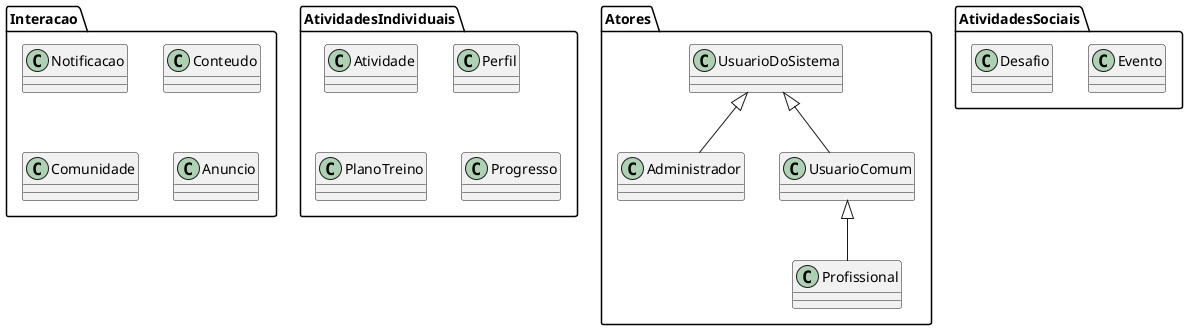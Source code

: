 @startuml

package Atores {
    class UsuarioDoSistema
    class Administrador extends UsuarioDoSistema
    class UsuarioComum extends UsuarioDoSistema
    class Profissional extends UsuarioComum
}

package Interacao {
    class Notificacao 
    class Conteudo
    class Comunidade
    class Anuncio
}

package AtividadesIndividuais {
    class Atividade
    class Perfil
    class PlanoTreino
    class Progresso
}

package AtividadesSociais {
    class Evento
    class Desafio
}

@enduml
